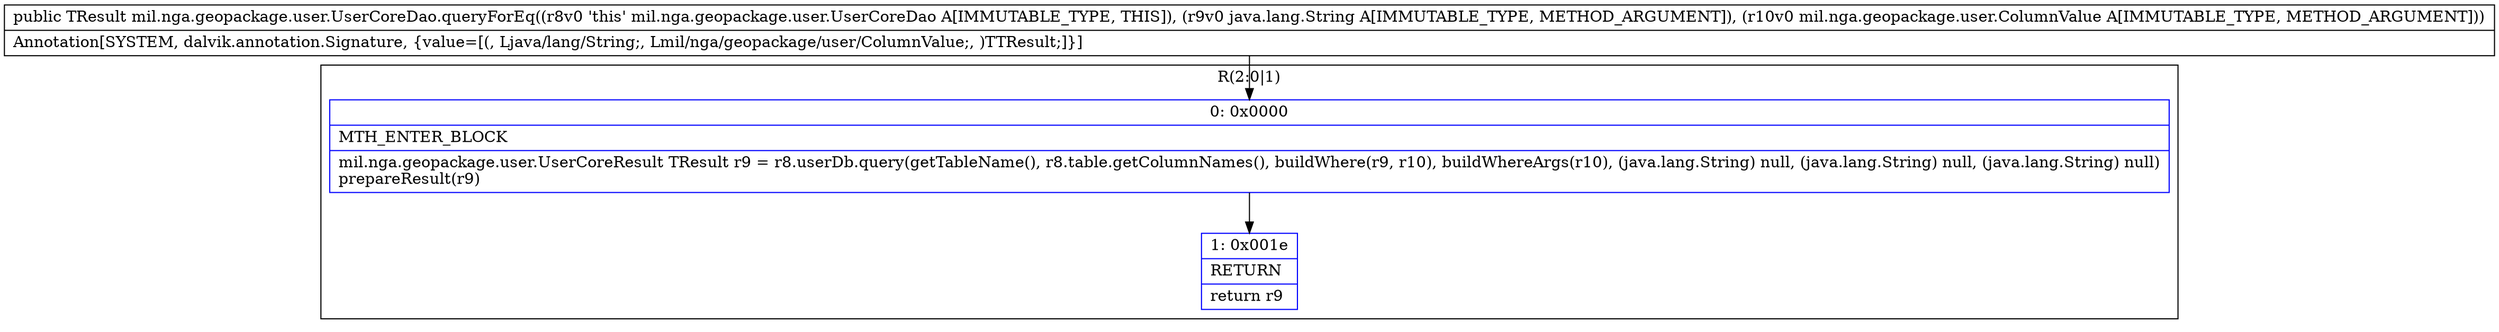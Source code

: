 digraph "CFG formil.nga.geopackage.user.UserCoreDao.queryForEq(Ljava\/lang\/String;Lmil\/nga\/geopackage\/user\/ColumnValue;)Lmil\/nga\/geopackage\/user\/UserCoreResult;" {
subgraph cluster_Region_1044133737 {
label = "R(2:0|1)";
node [shape=record,color=blue];
Node_0 [shape=record,label="{0\:\ 0x0000|MTH_ENTER_BLOCK\l|mil.nga.geopackage.user.UserCoreResult TResult r9 = r8.userDb.query(getTableName(), r8.table.getColumnNames(), buildWhere(r9, r10), buildWhereArgs(r10), (java.lang.String) null, (java.lang.String) null, (java.lang.String) null)\lprepareResult(r9)\l}"];
Node_1 [shape=record,label="{1\:\ 0x001e|RETURN\l|return r9\l}"];
}
MethodNode[shape=record,label="{public TResult mil.nga.geopackage.user.UserCoreDao.queryForEq((r8v0 'this' mil.nga.geopackage.user.UserCoreDao A[IMMUTABLE_TYPE, THIS]), (r9v0 java.lang.String A[IMMUTABLE_TYPE, METHOD_ARGUMENT]), (r10v0 mil.nga.geopackage.user.ColumnValue A[IMMUTABLE_TYPE, METHOD_ARGUMENT]))  | Annotation[SYSTEM, dalvik.annotation.Signature, \{value=[(, Ljava\/lang\/String;, Lmil\/nga\/geopackage\/user\/ColumnValue;, )TTResult;]\}]\l}"];
MethodNode -> Node_0;
Node_0 -> Node_1;
}

